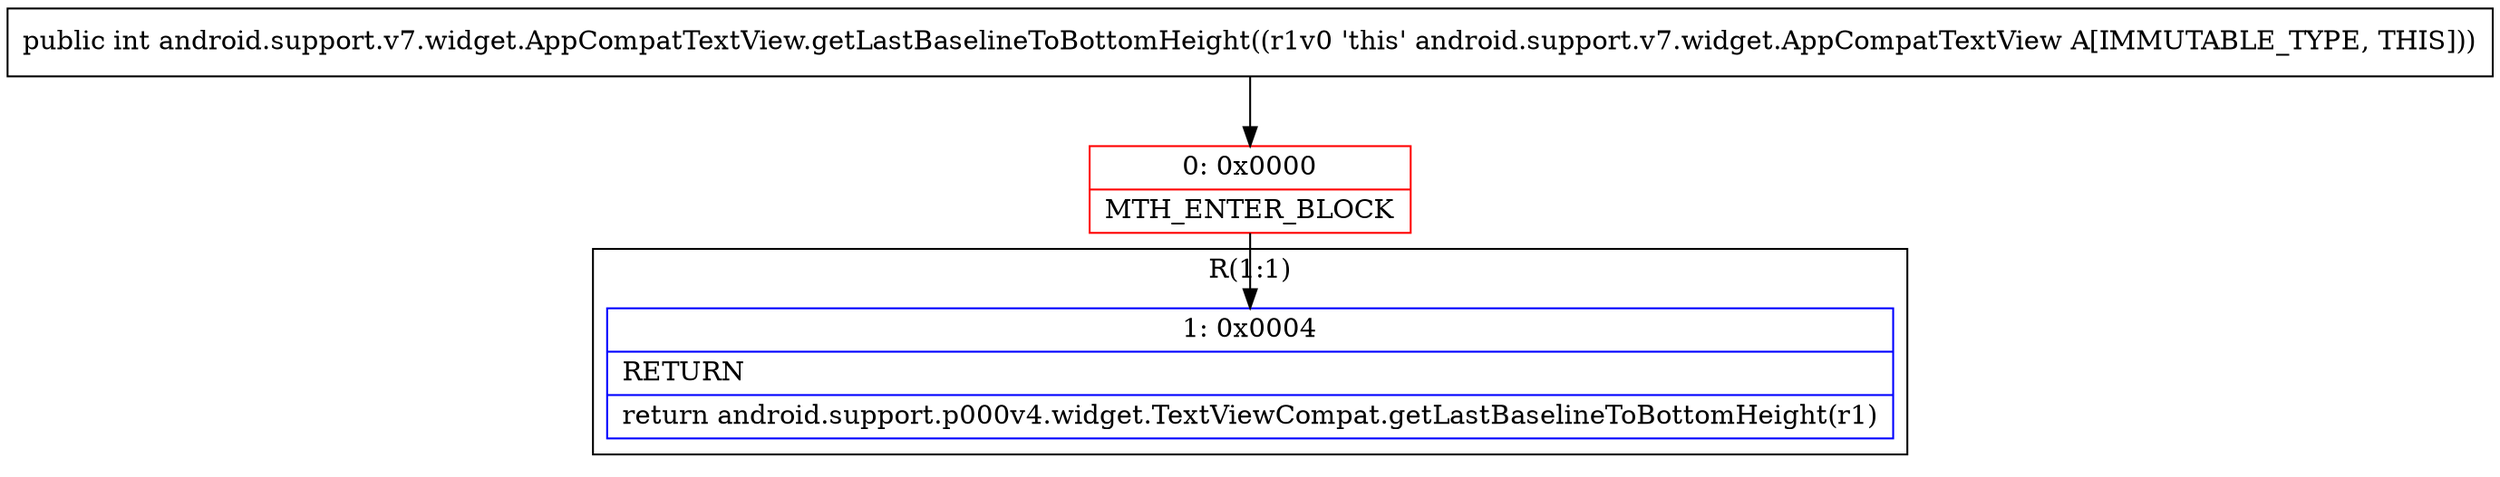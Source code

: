 digraph "CFG forandroid.support.v7.widget.AppCompatTextView.getLastBaselineToBottomHeight()I" {
subgraph cluster_Region_421318238 {
label = "R(1:1)";
node [shape=record,color=blue];
Node_1 [shape=record,label="{1\:\ 0x0004|RETURN\l|return android.support.p000v4.widget.TextViewCompat.getLastBaselineToBottomHeight(r1)\l}"];
}
Node_0 [shape=record,color=red,label="{0\:\ 0x0000|MTH_ENTER_BLOCK\l}"];
MethodNode[shape=record,label="{public int android.support.v7.widget.AppCompatTextView.getLastBaselineToBottomHeight((r1v0 'this' android.support.v7.widget.AppCompatTextView A[IMMUTABLE_TYPE, THIS])) }"];
MethodNode -> Node_0;
Node_0 -> Node_1;
}

